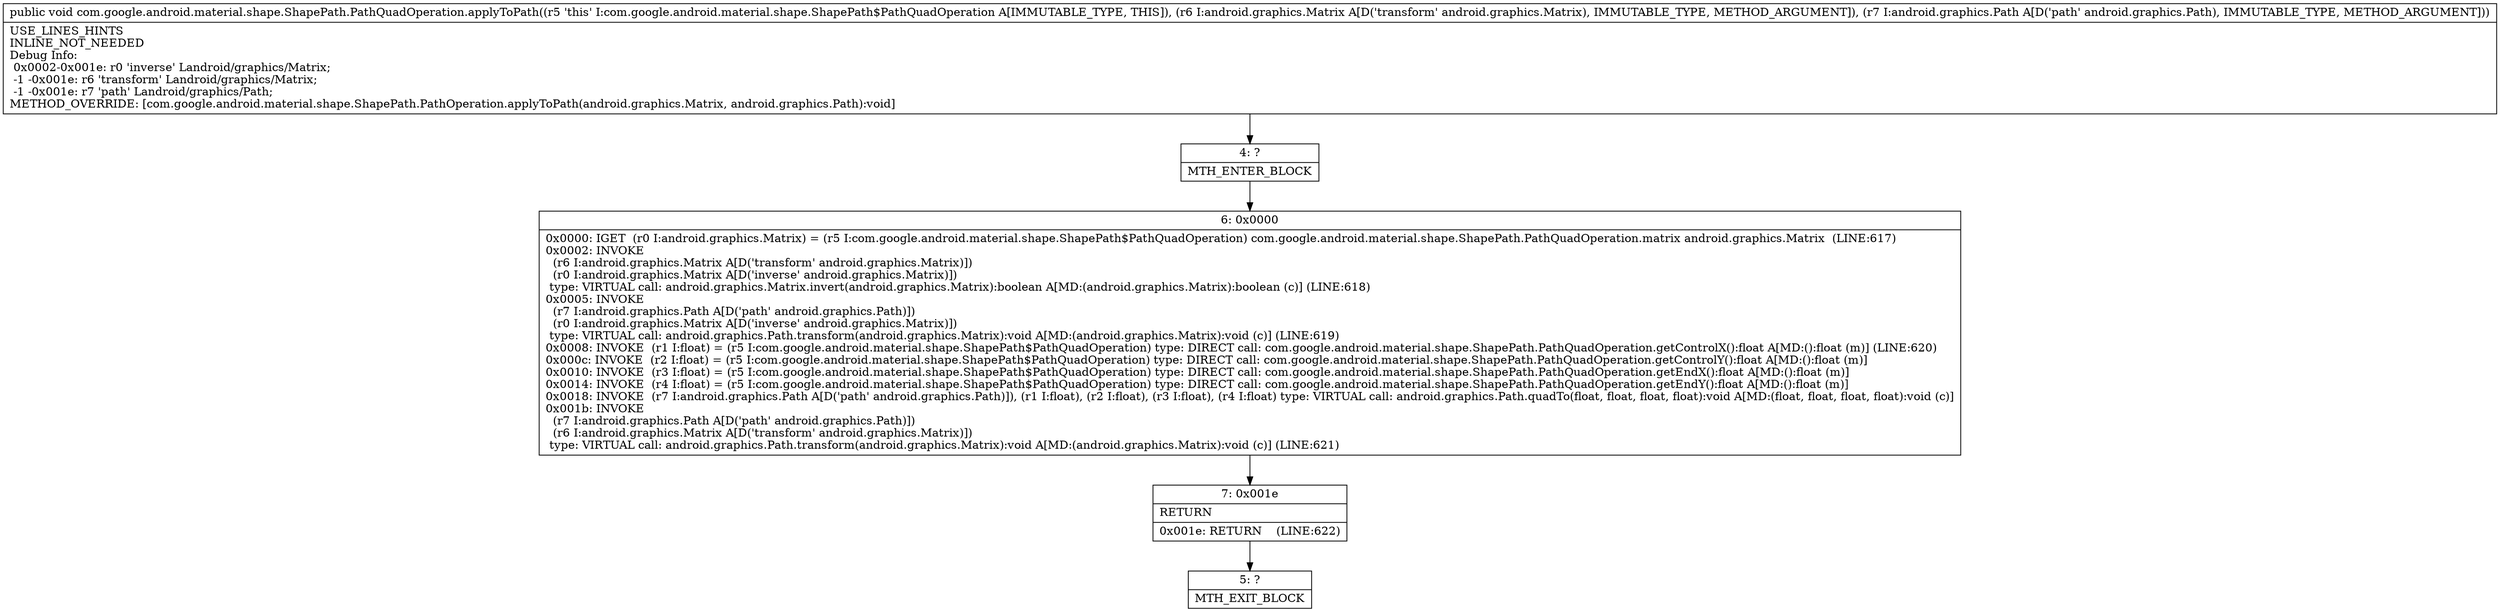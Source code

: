 digraph "CFG forcom.google.android.material.shape.ShapePath.PathQuadOperation.applyToPath(Landroid\/graphics\/Matrix;Landroid\/graphics\/Path;)V" {
Node_4 [shape=record,label="{4\:\ ?|MTH_ENTER_BLOCK\l}"];
Node_6 [shape=record,label="{6\:\ 0x0000|0x0000: IGET  (r0 I:android.graphics.Matrix) = (r5 I:com.google.android.material.shape.ShapePath$PathQuadOperation) com.google.android.material.shape.ShapePath.PathQuadOperation.matrix android.graphics.Matrix  (LINE:617)\l0x0002: INVOKE  \l  (r6 I:android.graphics.Matrix A[D('transform' android.graphics.Matrix)])\l  (r0 I:android.graphics.Matrix A[D('inverse' android.graphics.Matrix)])\l type: VIRTUAL call: android.graphics.Matrix.invert(android.graphics.Matrix):boolean A[MD:(android.graphics.Matrix):boolean (c)] (LINE:618)\l0x0005: INVOKE  \l  (r7 I:android.graphics.Path A[D('path' android.graphics.Path)])\l  (r0 I:android.graphics.Matrix A[D('inverse' android.graphics.Matrix)])\l type: VIRTUAL call: android.graphics.Path.transform(android.graphics.Matrix):void A[MD:(android.graphics.Matrix):void (c)] (LINE:619)\l0x0008: INVOKE  (r1 I:float) = (r5 I:com.google.android.material.shape.ShapePath$PathQuadOperation) type: DIRECT call: com.google.android.material.shape.ShapePath.PathQuadOperation.getControlX():float A[MD:():float (m)] (LINE:620)\l0x000c: INVOKE  (r2 I:float) = (r5 I:com.google.android.material.shape.ShapePath$PathQuadOperation) type: DIRECT call: com.google.android.material.shape.ShapePath.PathQuadOperation.getControlY():float A[MD:():float (m)]\l0x0010: INVOKE  (r3 I:float) = (r5 I:com.google.android.material.shape.ShapePath$PathQuadOperation) type: DIRECT call: com.google.android.material.shape.ShapePath.PathQuadOperation.getEndX():float A[MD:():float (m)]\l0x0014: INVOKE  (r4 I:float) = (r5 I:com.google.android.material.shape.ShapePath$PathQuadOperation) type: DIRECT call: com.google.android.material.shape.ShapePath.PathQuadOperation.getEndY():float A[MD:():float (m)]\l0x0018: INVOKE  (r7 I:android.graphics.Path A[D('path' android.graphics.Path)]), (r1 I:float), (r2 I:float), (r3 I:float), (r4 I:float) type: VIRTUAL call: android.graphics.Path.quadTo(float, float, float, float):void A[MD:(float, float, float, float):void (c)]\l0x001b: INVOKE  \l  (r7 I:android.graphics.Path A[D('path' android.graphics.Path)])\l  (r6 I:android.graphics.Matrix A[D('transform' android.graphics.Matrix)])\l type: VIRTUAL call: android.graphics.Path.transform(android.graphics.Matrix):void A[MD:(android.graphics.Matrix):void (c)] (LINE:621)\l}"];
Node_7 [shape=record,label="{7\:\ 0x001e|RETURN\l|0x001e: RETURN    (LINE:622)\l}"];
Node_5 [shape=record,label="{5\:\ ?|MTH_EXIT_BLOCK\l}"];
MethodNode[shape=record,label="{public void com.google.android.material.shape.ShapePath.PathQuadOperation.applyToPath((r5 'this' I:com.google.android.material.shape.ShapePath$PathQuadOperation A[IMMUTABLE_TYPE, THIS]), (r6 I:android.graphics.Matrix A[D('transform' android.graphics.Matrix), IMMUTABLE_TYPE, METHOD_ARGUMENT]), (r7 I:android.graphics.Path A[D('path' android.graphics.Path), IMMUTABLE_TYPE, METHOD_ARGUMENT]))  | USE_LINES_HINTS\lINLINE_NOT_NEEDED\lDebug Info:\l  0x0002\-0x001e: r0 'inverse' Landroid\/graphics\/Matrix;\l  \-1 \-0x001e: r6 'transform' Landroid\/graphics\/Matrix;\l  \-1 \-0x001e: r7 'path' Landroid\/graphics\/Path;\lMETHOD_OVERRIDE: [com.google.android.material.shape.ShapePath.PathOperation.applyToPath(android.graphics.Matrix, android.graphics.Path):void]\l}"];
MethodNode -> Node_4;Node_4 -> Node_6;
Node_6 -> Node_7;
Node_7 -> Node_5;
}

